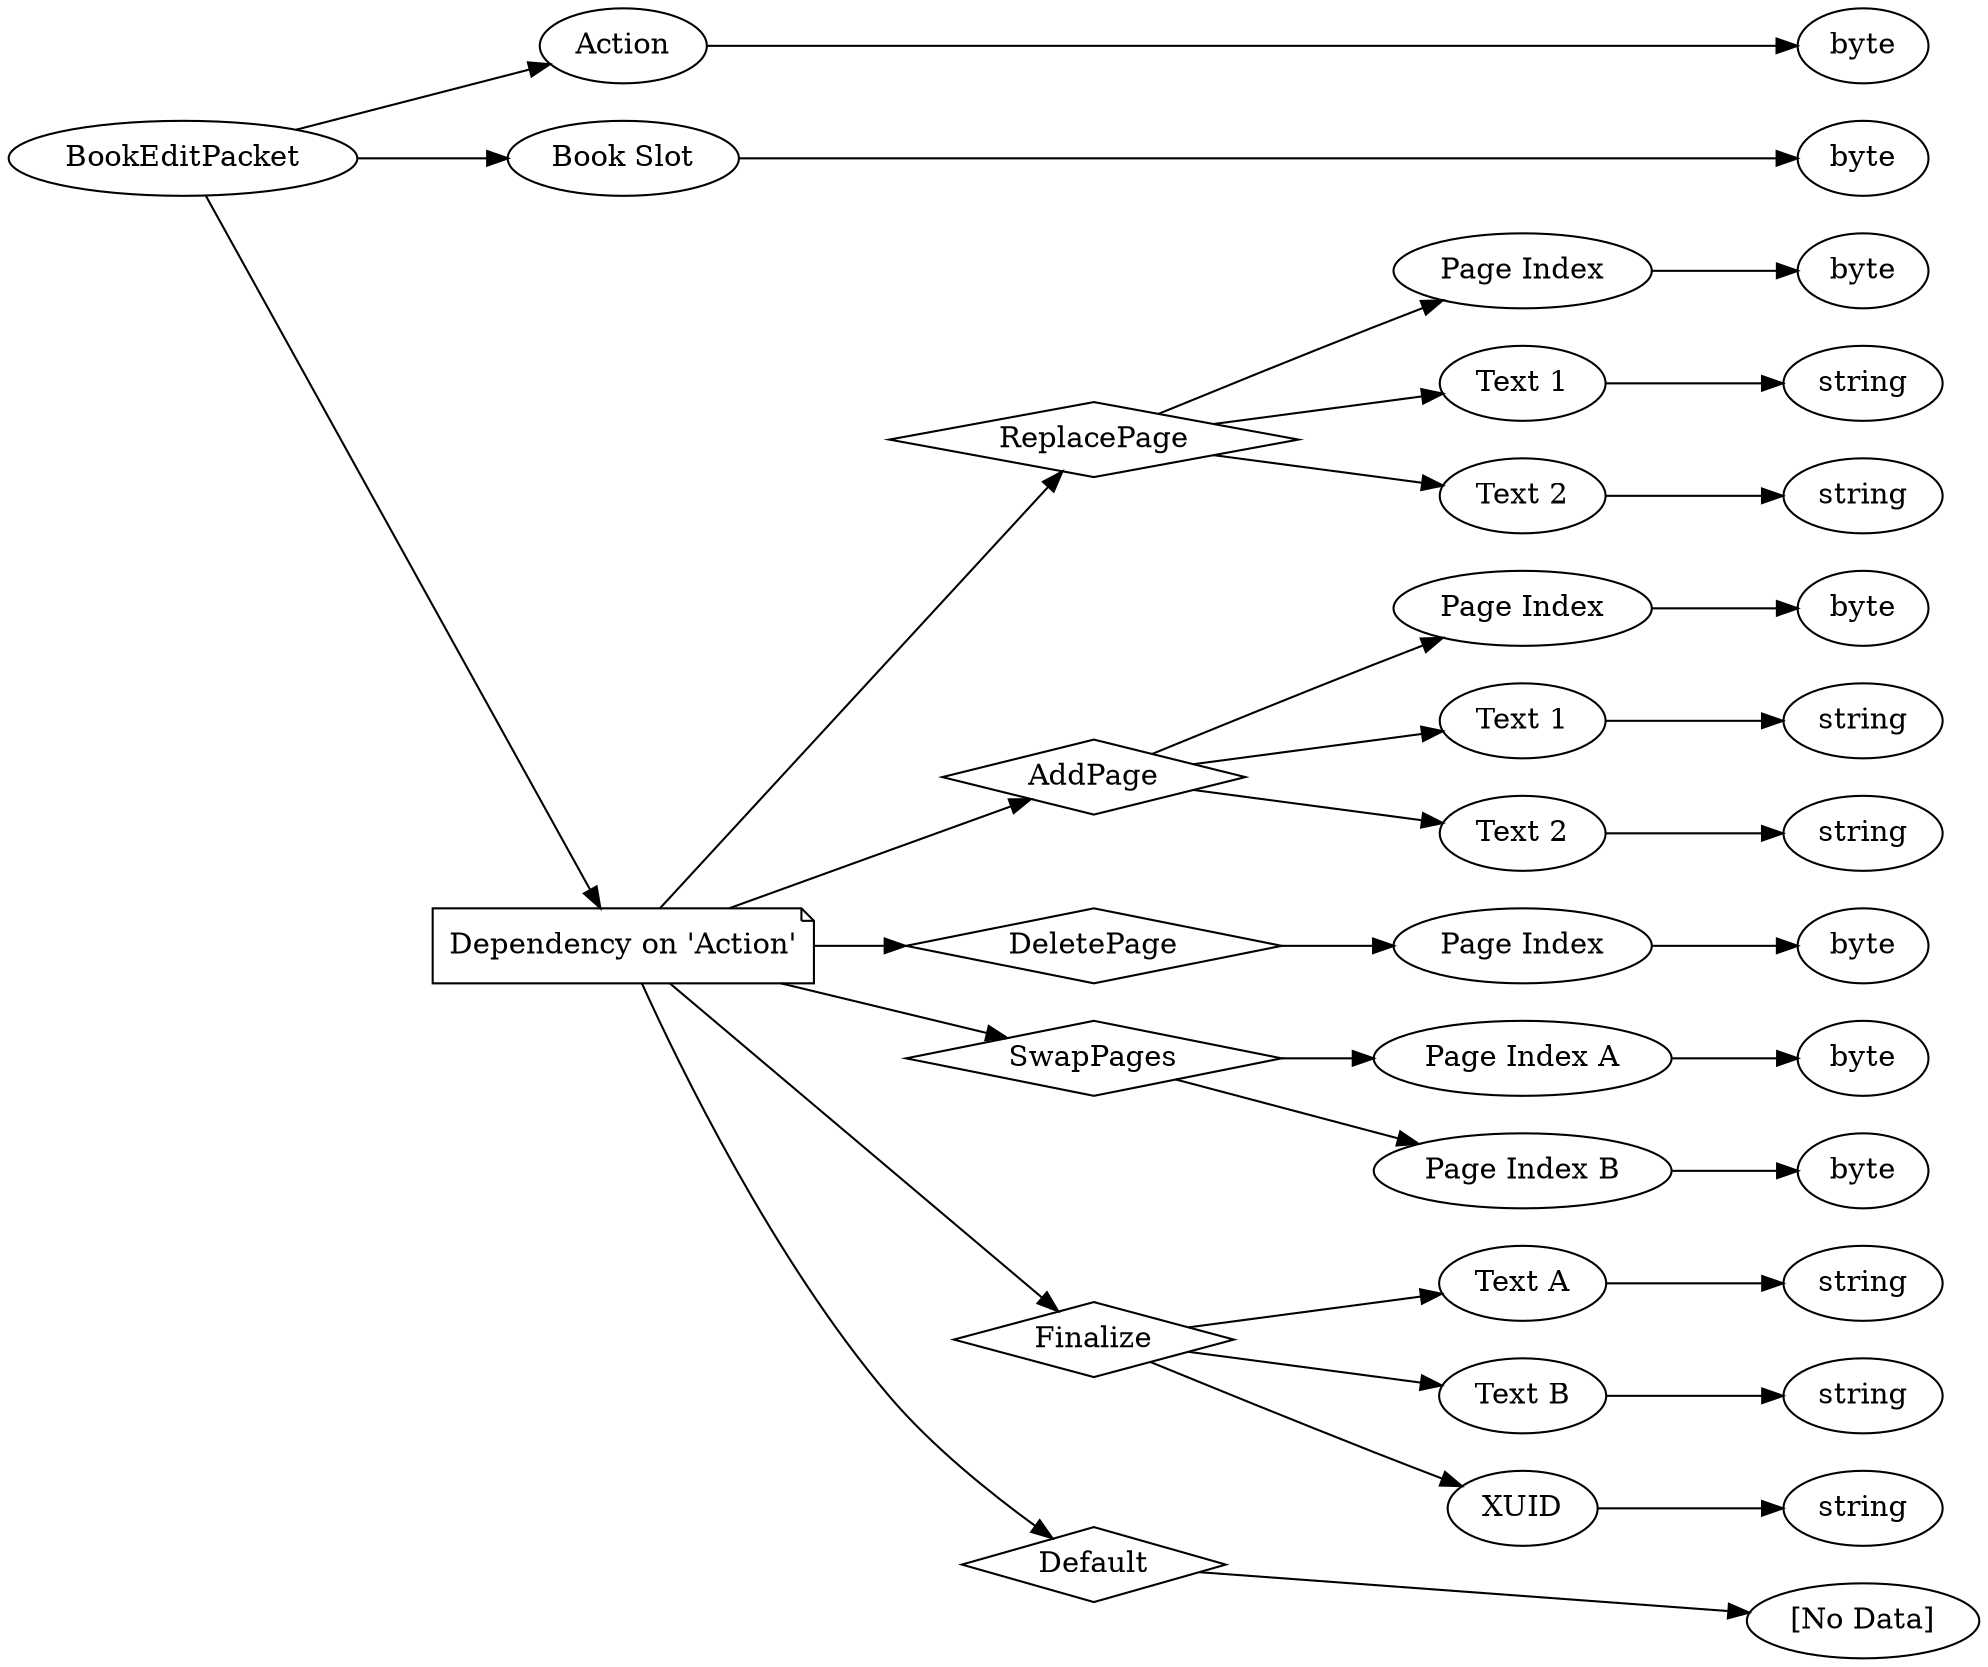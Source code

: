 digraph "BookEditPacket" {
rankdir = LR
0
0 -> 1
1 -> 2
0 -> 3
3 -> 4
0 -> 5
5 -> 6
6 -> 7
7 -> 8
6 -> 9
9 -> 10
6 -> 11
11 -> 12
5 -> 13
13 -> 14
14 -> 15
13 -> 16
16 -> 17
13 -> 18
18 -> 19
5 -> 20
20 -> 21
21 -> 22
5 -> 23
23 -> 24
24 -> 25
23 -> 26
26 -> 27
5 -> 28
28 -> 29
29 -> 30
28 -> 31
31 -> 32
28 -> 33
33 -> 34
5 -> 35
35 -> 36

0 [label="BookEditPacket",comment="name: \"BookEditPacket\", typeName: \"\", id: 0, branchId: 97, recurseId: -1, attributes: 0, notes: \"\""];
1 [label="Action",comment="name: \"Action\", typeName: \"\", id: 1, branchId: 0, recurseId: -1, attributes: 0, notes: \"\""];
2 [label="byte",comment="name: \"byte\", typeName: \"\", id: 2, branchId: 0, recurseId: -1, attributes: 512, notes: \"\""];
3 [label="Book Slot",comment="name: \"Book Slot\", typeName: \"\", id: 3, branchId: 0, recurseId: -1, attributes: 0, notes: \"\""];
4 [label="byte",comment="name: \"byte\", typeName: \"\", id: 4, branchId: 0, recurseId: -1, attributes: 512, notes: \"\""];
5 [label="Dependency on 'Action'",shape=note,comment="name: \"Dependency on 'Action'\", typeName: \"\", id: 5, branchId: 0, recurseId: -1, attributes: 2, notes: \"\""];
6 [label="ReplacePage",shape=diamond,comment="name: \"ReplacePage\", typeName: \"\", id: 6, branchId: 0, recurseId: -1, attributes: 4, notes: \"\""];
7 [label="Page Index",comment="name: \"Page Index\", typeName: \"\", id: 7, branchId: 0, recurseId: -1, attributes: 0, notes: \"\""];
8 [label="byte",comment="name: \"byte\", typeName: \"\", id: 8, branchId: 0, recurseId: -1, attributes: 512, notes: \"\""];
9 [label="Text 1",comment="name: \"Text 1\", typeName: \"\", id: 9, branchId: 0, recurseId: -1, attributes: 0, notes: \"\""];
10 [label="string",comment="name: \"string\", typeName: \"\", id: 10, branchId: 0, recurseId: -1, attributes: 512, notes: \"\""];
11 [label="Text 2",comment="name: \"Text 2\", typeName: \"\", id: 11, branchId: 0, recurseId: -1, attributes: 0, notes: \"\""];
12 [label="string",comment="name: \"string\", typeName: \"\", id: 12, branchId: 0, recurseId: -1, attributes: 512, notes: \"\""];
13 [label="AddPage",shape=diamond,comment="name: \"AddPage\", typeName: \"\", id: 13, branchId: 1, recurseId: -1, attributes: 4, notes: \"\""];
14 [label="Page Index",comment="name: \"Page Index\", typeName: \"\", id: 14, branchId: 0, recurseId: -1, attributes: 0, notes: \"\""];
15 [label="byte",comment="name: \"byte\", typeName: \"\", id: 15, branchId: 0, recurseId: -1, attributes: 512, notes: \"\""];
16 [label="Text 1",comment="name: \"Text 1\", typeName: \"\", id: 16, branchId: 0, recurseId: -1, attributes: 0, notes: \"\""];
17 [label="string",comment="name: \"string\", typeName: \"\", id: 17, branchId: 0, recurseId: -1, attributes: 512, notes: \"\""];
18 [label="Text 2",comment="name: \"Text 2\", typeName: \"\", id: 18, branchId: 0, recurseId: -1, attributes: 0, notes: \"\""];
19 [label="string",comment="name: \"string\", typeName: \"\", id: 19, branchId: 0, recurseId: -1, attributes: 512, notes: \"\""];
20 [label="DeletePage",shape=diamond,comment="name: \"DeletePage\", typeName: \"\", id: 20, branchId: 2, recurseId: -1, attributes: 4, notes: \"\""];
21 [label="Page Index",comment="name: \"Page Index\", typeName: \"\", id: 21, branchId: 0, recurseId: -1, attributes: 0, notes: \"\""];
22 [label="byte",comment="name: \"byte\", typeName: \"\", id: 22, branchId: 0, recurseId: -1, attributes: 512, notes: \"\""];
23 [label="SwapPages",shape=diamond,comment="name: \"SwapPages\", typeName: \"\", id: 23, branchId: 3, recurseId: -1, attributes: 4, notes: \"\""];
24 [label="Page Index A",comment="name: \"Page Index A\", typeName: \"\", id: 24, branchId: 0, recurseId: -1, attributes: 0, notes: \"\""];
25 [label="byte",comment="name: \"byte\", typeName: \"\", id: 25, branchId: 0, recurseId: -1, attributes: 512, notes: \"\""];
26 [label="Page Index B",comment="name: \"Page Index B\", typeName: \"\", id: 26, branchId: 0, recurseId: -1, attributes: 0, notes: \"\""];
27 [label="byte",comment="name: \"byte\", typeName: \"\", id: 27, branchId: 0, recurseId: -1, attributes: 512, notes: \"\""];
28 [label="Finalize",shape=diamond,comment="name: \"Finalize\", typeName: \"\", id: 28, branchId: 4, recurseId: -1, attributes: 4, notes: \"\""];
29 [label="Text A",comment="name: \"Text A\", typeName: \"\", id: 29, branchId: 0, recurseId: -1, attributes: 0, notes: \"\""];
30 [label="string",comment="name: \"string\", typeName: \"\", id: 30, branchId: 0, recurseId: -1, attributes: 512, notes: \"\""];
31 [label="Text B",comment="name: \"Text B\", typeName: \"\", id: 31, branchId: 0, recurseId: -1, attributes: 0, notes: \"\""];
32 [label="string",comment="name: \"string\", typeName: \"\", id: 32, branchId: 0, recurseId: -1, attributes: 512, notes: \"\""];
33 [label="XUID",comment="name: \"XUID\", typeName: \"\", id: 33, branchId: 0, recurseId: -1, attributes: 0, notes: \"\""];
34 [label="string",comment="name: \"string\", typeName: \"\", id: 34, branchId: 0, recurseId: -1, attributes: 512, notes: \"\""];
35 [label="Default",shape=diamond,comment="name: \"Default\", typeName: \"\", id: 35, branchId: 5, recurseId: -1, attributes: 4, notes: \"\""];
36 [label="[No Data]",comment="name: \"[No Data]\", typeName: \"\", id: 36, branchId: 0, recurseId: -1, attributes: 512, notes: \"\""];
{ rank = max;2;4;8;10;12;15;17;19;22;25;27;30;32;34;36}

}
